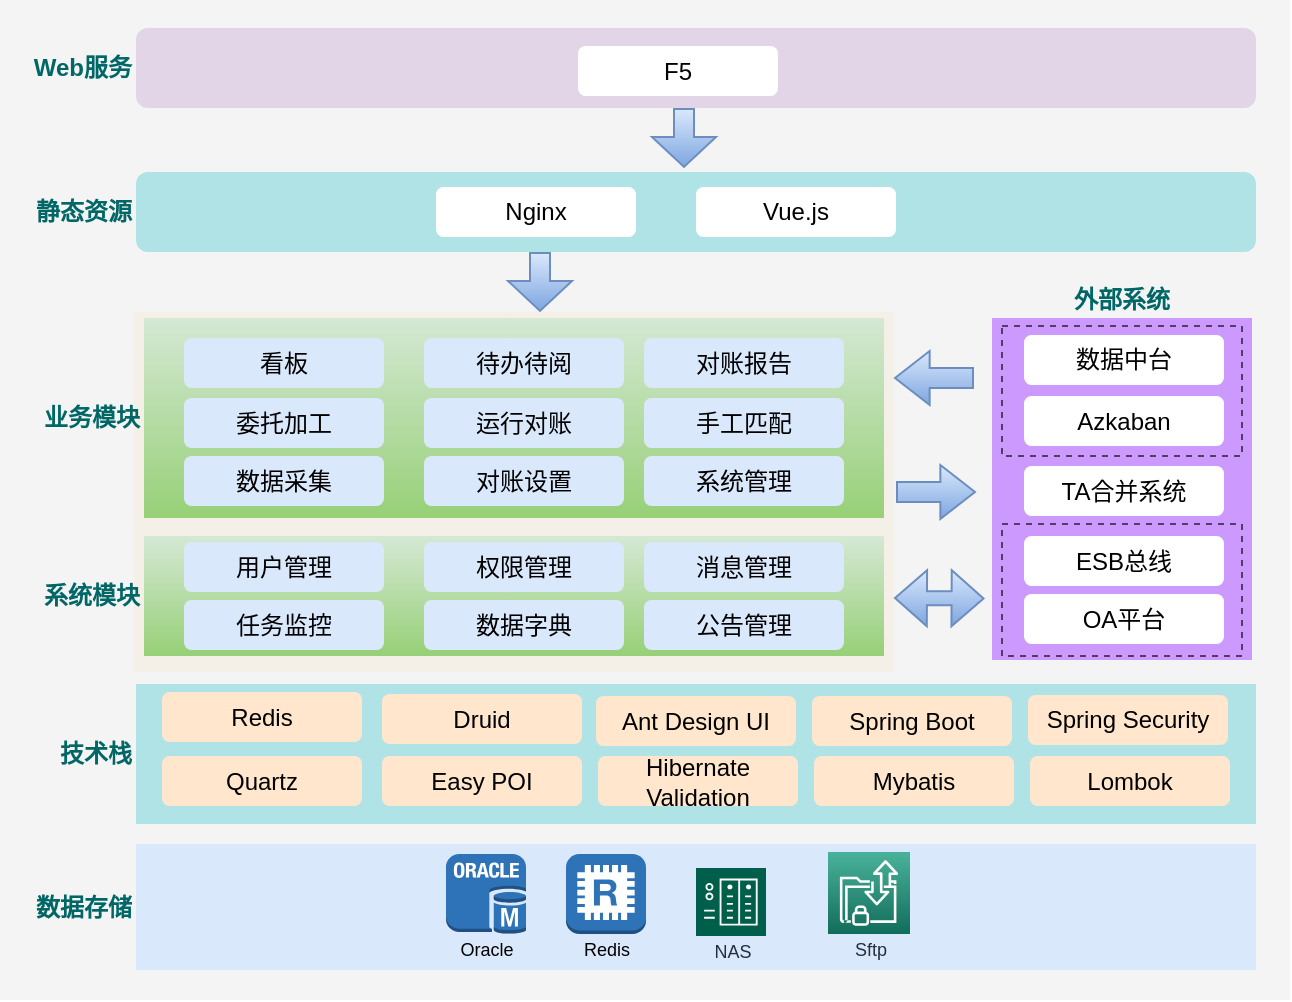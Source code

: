 <mxfile version="16.0.0" type="github"><diagram id="d1ab7348-05c3-a1e3-ca4d-12c340fd6b49" name="Page-1"><mxGraphModel dx="611" dy="362" grid="1" gridSize="10" guides="1" tooltips="1" connect="1" arrows="1" fold="1" page="1" pageScale="1" pageWidth="1169" pageHeight="827" background="none" math="0" shadow="0"><root><mxCell id="0"/><mxCell id="1" parent="0"/><mxCell id="Q4__8Oo_zB_OA-a2hYX1-477" value="" style="rounded=0;whiteSpace=wrap;html=1;dashed=1;labelBackgroundColor=none;labelBorderColor=none;strokeWidth=1;opacity=60;fillColor=#fff2cc;strokeColor=none;" vertex="1" parent="1"><mxGeometry x="99" y="206" width="380" height="180" as="geometry"/></mxCell><mxCell id="Q4__8Oo_zB_OA-a2hYX1-476" value="" style="rounded=0;arcSize=10;strokeWidth=2;labelBackgroundColor=none;labelBorderColor=none;fontSize=9;opacity=60;html=1;strokeColor=none;fillColor=#EDEDED;" vertex="1" parent="1"><mxGeometry x="32" y="50" width="645" height="500" as="geometry"/></mxCell><mxCell id="Q4__8Oo_zB_OA-a2hYX1-412" value="Web服务" style="rounded=1;whiteSpace=wrap;html=1;fillColor=#e1d5e7;strokeColor=none;align=right;fontStyle=1;labelPosition=left;verticalLabelPosition=middle;verticalAlign=middle;fontColor=#006666;" vertex="1" parent="1"><mxGeometry x="100" y="64" width="560" height="40" as="geometry"/></mxCell><mxCell id="Q4__8Oo_zB_OA-a2hYX1-413" value="静态资源" style="rounded=1;whiteSpace=wrap;html=1;fillColor=#b0e3e6;strokeColor=none;align=right;fontStyle=1;labelPosition=left;verticalLabelPosition=middle;verticalAlign=middle;fontColor=#006666;" vertex="1" parent="1"><mxGeometry x="100" y="136" width="560" height="40" as="geometry"/></mxCell><mxCell id="Q4__8Oo_zB_OA-a2hYX1-415" value="F5" style="rounded=1;whiteSpace=wrap;html=1;strokeColor=none;" vertex="1" parent="1"><mxGeometry x="321" y="73" width="100" height="25" as="geometry"/></mxCell><mxCell id="Q4__8Oo_zB_OA-a2hYX1-416" value="Nginx" style="rounded=1;whiteSpace=wrap;html=1;strokeColor=none;" vertex="1" parent="1"><mxGeometry x="250" y="143.5" width="100" height="25" as="geometry"/></mxCell><mxCell id="Q4__8Oo_zB_OA-a2hYX1-417" value="Vue.js" style="rounded=1;whiteSpace=wrap;html=1;strokeColor=none;" vertex="1" parent="1"><mxGeometry x="380" y="143.5" width="100" height="25" as="geometry"/></mxCell><mxCell id="Q4__8Oo_zB_OA-a2hYX1-418" value="业务模块" style="rounded=0;whiteSpace=wrap;html=1;fillColor=#d5e8d4;strokeColor=none;align=right;fontStyle=1;labelPosition=left;verticalLabelPosition=middle;verticalAlign=middle;gradientColor=#97d077;fontColor=#006666;" vertex="1" parent="1"><mxGeometry x="104" y="209" width="370" height="100" as="geometry"/></mxCell><mxCell id="Q4__8Oo_zB_OA-a2hYX1-419" value="看板" style="rounded=1;whiteSpace=wrap;html=1;fillColor=#dae8fc;strokeColor=none;" vertex="1" parent="1"><mxGeometry x="124" y="219" width="100" height="25" as="geometry"/></mxCell><mxCell id="Q4__8Oo_zB_OA-a2hYX1-420" value="待办待阅" style="rounded=1;whiteSpace=wrap;html=1;fillColor=#dae8fc;strokeColor=none;" vertex="1" parent="1"><mxGeometry x="244" y="219" width="100" height="25" as="geometry"/></mxCell><mxCell id="Q4__8Oo_zB_OA-a2hYX1-421" value="对账报告" style="rounded=1;whiteSpace=wrap;html=1;fillColor=#dae8fc;strokeColor=none;" vertex="1" parent="1"><mxGeometry x="354" y="219" width="100" height="25" as="geometry"/></mxCell><mxCell id="Q4__8Oo_zB_OA-a2hYX1-422" value="委托加工" style="rounded=1;whiteSpace=wrap;html=1;fillColor=#dae8fc;strokeColor=none;" vertex="1" parent="1"><mxGeometry x="124" y="249" width="100" height="25" as="geometry"/></mxCell><mxCell id="Q4__8Oo_zB_OA-a2hYX1-423" value="运行对账" style="rounded=1;whiteSpace=wrap;html=1;fillColor=#dae8fc;strokeColor=none;" vertex="1" parent="1"><mxGeometry x="244" y="249" width="100" height="25" as="geometry"/></mxCell><mxCell id="Q4__8Oo_zB_OA-a2hYX1-424" value="手工匹配" style="rounded=1;whiteSpace=wrap;html=1;strokeColor=none;fillColor=#dae8fc;" vertex="1" parent="1"><mxGeometry x="354" y="249" width="100" height="25" as="geometry"/></mxCell><mxCell id="Q4__8Oo_zB_OA-a2hYX1-425" value="数据采集" style="rounded=1;whiteSpace=wrap;html=1;fillColor=#dae8fc;strokeColor=none;" vertex="1" parent="1"><mxGeometry x="124" y="278" width="100" height="25" as="geometry"/></mxCell><mxCell id="Q4__8Oo_zB_OA-a2hYX1-426" value="对账设置" style="rounded=1;whiteSpace=wrap;html=1;fillColor=#dae8fc;strokeColor=none;" vertex="1" parent="1"><mxGeometry x="244" y="278" width="100" height="25" as="geometry"/></mxCell><mxCell id="Q4__8Oo_zB_OA-a2hYX1-427" value="系统管理" style="rounded=1;whiteSpace=wrap;html=1;fillColor=#dae8fc;strokeColor=none;" vertex="1" parent="1"><mxGeometry x="354" y="278" width="100" height="25" as="geometry"/></mxCell><mxCell id="Q4__8Oo_zB_OA-a2hYX1-428" value="系统模块" style="rounded=0;whiteSpace=wrap;html=1;fillColor=#d5e8d4;strokeColor=none;align=right;fontStyle=1;labelPosition=left;verticalLabelPosition=middle;verticalAlign=middle;gradientColor=#97d077;fontColor=#006666;" vertex="1" parent="1"><mxGeometry x="104" y="318" width="370" height="60" as="geometry"/></mxCell><mxCell id="Q4__8Oo_zB_OA-a2hYX1-429" value="技术栈" style="rounded=0;whiteSpace=wrap;html=1;fillColor=#b0e3e6;strokeColor=none;align=right;fontStyle=1;labelPosition=left;verticalLabelPosition=middle;verticalAlign=middle;fontColor=#006666;" vertex="1" parent="1"><mxGeometry x="100" y="392" width="560" height="70" as="geometry"/></mxCell><mxCell id="Q4__8Oo_zB_OA-a2hYX1-431" value="用户管理" style="rounded=1;whiteSpace=wrap;html=1;strokeColor=none;fillColor=#dae8fc;" vertex="1" parent="1"><mxGeometry x="124" y="321" width="100" height="25" as="geometry"/></mxCell><mxCell id="Q4__8Oo_zB_OA-a2hYX1-432" value="权限管理" style="rounded=1;whiteSpace=wrap;html=1;strokeColor=none;fillColor=#dae8fc;" vertex="1" parent="1"><mxGeometry x="244" y="321" width="100" height="25" as="geometry"/></mxCell><mxCell id="Q4__8Oo_zB_OA-a2hYX1-433" value="消息管理" style="rounded=1;whiteSpace=wrap;html=1;strokeColor=none;fillColor=#dae8fc;" vertex="1" parent="1"><mxGeometry x="354" y="321" width="100" height="25" as="geometry"/></mxCell><mxCell id="Q4__8Oo_zB_OA-a2hYX1-434" value="任务监控" style="rounded=1;whiteSpace=wrap;html=1;strokeColor=none;fillColor=#dae8fc;" vertex="1" parent="1"><mxGeometry x="124" y="350" width="100" height="25" as="geometry"/></mxCell><mxCell id="Q4__8Oo_zB_OA-a2hYX1-435" value="数据字典" style="rounded=1;whiteSpace=wrap;html=1;strokeColor=none;fillColor=#dae8fc;" vertex="1" parent="1"><mxGeometry x="244" y="350" width="100" height="25" as="geometry"/></mxCell><mxCell id="Q4__8Oo_zB_OA-a2hYX1-436" value="公告管理" style="rounded=1;whiteSpace=wrap;html=1;strokeColor=none;fillColor=#dae8fc;" vertex="1" parent="1"><mxGeometry x="354" y="350" width="100" height="25" as="geometry"/></mxCell><mxCell id="Q4__8Oo_zB_OA-a2hYX1-437" value="Spring Boot" style="rounded=1;whiteSpace=wrap;html=1;fillColor=#ffe6cc;strokeColor=none;" vertex="1" parent="1"><mxGeometry x="438" y="398" width="100" height="25" as="geometry"/></mxCell><mxCell id="Q4__8Oo_zB_OA-a2hYX1-438" value="Spring Security" style="rounded=1;whiteSpace=wrap;html=1;fillColor=#ffe6cc;strokeColor=none;" vertex="1" parent="1"><mxGeometry x="546" y="397.5" width="100" height="25" as="geometry"/></mxCell><mxCell id="Q4__8Oo_zB_OA-a2hYX1-439" value="Mybatis" style="rounded=1;whiteSpace=wrap;html=1;fillColor=#ffe6cc;strokeColor=none;" vertex="1" parent="1"><mxGeometry x="439" y="428" width="100" height="25" as="geometry"/></mxCell><mxCell id="Q4__8Oo_zB_OA-a2hYX1-440" value="Redis" style="rounded=1;whiteSpace=wrap;html=1;fillColor=#ffe6cc;strokeColor=none;" vertex="1" parent="1"><mxGeometry x="113" y="396" width="100" height="25" as="geometry"/></mxCell><mxCell id="Q4__8Oo_zB_OA-a2hYX1-441" value="Druid" style="rounded=1;whiteSpace=wrap;html=1;fillColor=#ffe6cc;strokeColor=none;" vertex="1" parent="1"><mxGeometry x="223" y="397" width="100" height="25" as="geometry"/></mxCell><mxCell id="Q4__8Oo_zB_OA-a2hYX1-442" value="Quartz" style="rounded=1;whiteSpace=wrap;html=1;fillColor=#ffe6cc;strokeColor=none;" vertex="1" parent="1"><mxGeometry x="113" y="428" width="100" height="25" as="geometry"/></mxCell><mxCell id="Q4__8Oo_zB_OA-a2hYX1-443" value="Ant Design UI" style="rounded=1;whiteSpace=wrap;html=1;fillColor=#ffe6cc;strokeColor=none;" vertex="1" parent="1"><mxGeometry x="330" y="398" width="100" height="25" as="geometry"/></mxCell><mxCell id="Q4__8Oo_zB_OA-a2hYX1-444" value="Hibernate Validation" style="rounded=1;whiteSpace=wrap;html=1;fillColor=#ffe6cc;strokeColor=none;" vertex="1" parent="1"><mxGeometry x="331" y="428" width="100" height="25" as="geometry"/></mxCell><mxCell id="Q4__8Oo_zB_OA-a2hYX1-445" value="Easy POI" style="rounded=1;whiteSpace=wrap;html=1;fillColor=#ffe6cc;strokeColor=none;" vertex="1" parent="1"><mxGeometry x="223" y="428" width="100" height="25" as="geometry"/></mxCell><mxCell id="Q4__8Oo_zB_OA-a2hYX1-446" style="edgeStyle=orthogonalEdgeStyle;rounded=0;orthogonalLoop=1;jettySize=auto;html=1;exitX=0.5;exitY=1;exitDx=0;exitDy=0;" edge="1" parent="1" source="Q4__8Oo_zB_OA-a2hYX1-444" target="Q4__8Oo_zB_OA-a2hYX1-444"><mxGeometry relative="1" as="geometry"/></mxCell><mxCell id="Q4__8Oo_zB_OA-a2hYX1-447" value="数据存储" style="rounded=0;whiteSpace=wrap;html=1;fillColor=#dae8fc;strokeColor=none;align=right;fontStyle=1;labelPosition=left;verticalLabelPosition=middle;verticalAlign=middle;fontColor=#006666;" vertex="1" parent="1"><mxGeometry x="100" y="472" width="560" height="63" as="geometry"/></mxCell><mxCell id="Q4__8Oo_zB_OA-a2hYX1-449" value="Redis" style="outlineConnect=0;dashed=0;verticalLabelPosition=bottom;verticalAlign=top;align=center;shape=mxgraph.aws3.redis;fillColor=#2E73B8;gradientColor=none;rounded=0;fontSize=9;horizontal=1;spacing=1;html=1;spacingTop=-3;" vertex="1" parent="1"><mxGeometry x="315" y="477" width="40" height="40" as="geometry"/></mxCell><mxCell id="Q4__8Oo_zB_OA-a2hYX1-450" value="Oracle" style="outlineConnect=0;dashed=0;verticalLabelPosition=bottom;verticalAlign=top;align=center;shape=mxgraph.aws3.oracle_db_instance;fillColor=#2E73B8;gradientColor=none;rounded=0;fontSize=9;horizontal=1;spacing=1;html=1;spacingTop=-3;" vertex="1" parent="1"><mxGeometry x="255" y="477" width="40" height="40" as="geometry"/></mxCell><mxCell id="Q4__8Oo_zB_OA-a2hYX1-451" value="NAS" style="sketch=0;pointerEvents=1;shadow=0;dashed=0;strokeColor=none;fillColor=#005F4B;labelPosition=center;verticalLabelPosition=bottom;verticalAlign=top;align=center;outlineConnect=0;shape=mxgraph.veeam2.nas;rounded=0;fontColor=#232F3E;fontSize=9;horizontal=1;spacing=1;html=1;spacingTop=-3;" vertex="1" parent="1"><mxGeometry x="380" y="484" width="35" height="34" as="geometry"/></mxCell><mxCell id="Q4__8Oo_zB_OA-a2hYX1-452" value="Sftp" style="sketch=0;points=[[0,0,0],[0.25,0,0],[0.5,0,0],[0.75,0,0],[1,0,0],[0,1,0],[0.25,1,0],[0.5,1,0],[0.75,1,0],[1,1,0],[0,0.25,0],[0,0.5,0],[0,0.75,0],[1,0.25,0],[1,0.5,0],[1,0.75,0]];outlineConnect=0;fontColor=#232F3E;gradientColor=#4AB29A;gradientDirection=north;fillColor=#116D5B;strokeColor=#ffffff;dashed=0;verticalLabelPosition=bottom;verticalAlign=top;align=center;fontSize=9;fontStyle=0;aspect=fixed;shape=mxgraph.aws4.resourceIcon;resIcon=mxgraph.aws4.transfer_for_sftp;rounded=0;horizontal=1;spacing=1;html=1;spacingTop=-3;" vertex="1" parent="1"><mxGeometry x="446" y="476" width="41" height="41" as="geometry"/></mxCell><mxCell id="Q4__8Oo_zB_OA-a2hYX1-453" value="外部系统" style="rounded=0;whiteSpace=wrap;html=1;fillColor=#CC99FF;strokeColor=none;align=center;fontStyle=1;labelPosition=center;verticalLabelPosition=top;verticalAlign=bottom;fontColor=#006666;" vertex="1" parent="1"><mxGeometry x="528" y="209" width="130" height="171" as="geometry"/></mxCell><mxCell id="Q4__8Oo_zB_OA-a2hYX1-454" value="数据中台" style="rounded=1;whiteSpace=wrap;html=1;strokeColor=none;" vertex="1" parent="1"><mxGeometry x="544" y="217.5" width="100" height="25" as="geometry"/></mxCell><mxCell id="Q4__8Oo_zB_OA-a2hYX1-455" value="Azkaban" style="rounded=1;whiteSpace=wrap;html=1;strokeColor=none;" vertex="1" parent="1"><mxGeometry x="544" y="248" width="100" height="25" as="geometry"/></mxCell><mxCell id="Q4__8Oo_zB_OA-a2hYX1-456" value="TA合并系统" style="rounded=1;whiteSpace=wrap;html=1;strokeColor=none;" vertex="1" parent="1"><mxGeometry x="544" y="283" width="100" height="25" as="geometry"/></mxCell><mxCell id="Q4__8Oo_zB_OA-a2hYX1-458" value="OA平台" style="rounded=1;whiteSpace=wrap;html=1;strokeColor=none;" vertex="1" parent="1"><mxGeometry x="544" y="347" width="100" height="25" as="geometry"/></mxCell><mxCell id="Q4__8Oo_zB_OA-a2hYX1-464" value="" style="rounded=0;whiteSpace=wrap;html=1;dashed=1;labelBackgroundColor=none;labelBorderColor=none;fontColor=#006666;strokeWidth=1;fillColor=none;opacity=60;" vertex="1" parent="1"><mxGeometry x="533" y="213" width="120" height="65" as="geometry"/></mxCell><mxCell id="Q4__8Oo_zB_OA-a2hYX1-465" value="" style="rounded=0;whiteSpace=wrap;html=1;dashed=1;labelBackgroundColor=none;labelBorderColor=none;fontColor=#006666;strokeWidth=1;fillColor=none;opacity=60;" vertex="1" parent="1"><mxGeometry x="533" y="312" width="120" height="66" as="geometry"/></mxCell><mxCell id="Q4__8Oo_zB_OA-a2hYX1-466" value="ESB总线" style="rounded=1;whiteSpace=wrap;html=1;strokeColor=none;" vertex="1" parent="1"><mxGeometry x="544" y="318" width="100" height="25" as="geometry"/></mxCell><mxCell id="Q4__8Oo_zB_OA-a2hYX1-467" value="" style="shape=flexArrow;endArrow=classic;html=1;rounded=0;fontColor=#006666;endWidth=16;endSize=5.44;fillColor=#dae8fc;strokeColor=#6c8ebf;gradientColor=#7ea6e0;" edge="1" parent="1"><mxGeometry width="50" height="50" relative="1" as="geometry"><mxPoint x="519" y="239" as="sourcePoint"/><mxPoint x="479" y="239" as="targetPoint"/></mxGeometry></mxCell><mxCell id="Q4__8Oo_zB_OA-a2hYX1-468" value="" style="shape=flexArrow;endArrow=classic;html=1;rounded=0;fontColor=#006666;endWidth=16;endSize=5.44;fillColor=#dae8fc;strokeColor=#6c8ebf;gradientColor=#7ea6e0;" edge="1" parent="1"><mxGeometry width="50" height="50" relative="1" as="geometry"><mxPoint x="480" y="296" as="sourcePoint"/><mxPoint x="520" y="296" as="targetPoint"/></mxGeometry></mxCell><mxCell id="Q4__8Oo_zB_OA-a2hYX1-469" value="" style="shape=flexArrow;endArrow=classic;startArrow=classic;html=1;rounded=0;fontColor=#006666;entryX=-0.021;entryY=0.825;entryDx=0;entryDy=0;entryPerimeter=0;width=7;endSize=4.99;startSize=4.99;fillColor=#dae8fc;gradientColor=#7ea6e0;strokeColor=#6c8ebf;" edge="1" parent="1"><mxGeometry width="100" height="100" relative="1" as="geometry"><mxPoint x="479" y="349" as="sourcePoint"/><mxPoint x="524.27" y="349.25" as="targetPoint"/></mxGeometry></mxCell><mxCell id="Q4__8Oo_zB_OA-a2hYX1-470" value="" style="shape=flexArrow;endArrow=classic;html=1;rounded=0;fontColor=#006666;endWidth=21;endSize=4.67;fillColor=#dae8fc;strokeColor=#6c8ebf;gradientColor=#7ea6e0;" edge="1" parent="1"><mxGeometry width="50" height="50" relative="1" as="geometry"><mxPoint x="374" y="104" as="sourcePoint"/><mxPoint x="374" y="134" as="targetPoint"/></mxGeometry></mxCell><mxCell id="Q4__8Oo_zB_OA-a2hYX1-471" value="" style="shape=flexArrow;endArrow=classic;html=1;rounded=0;fontColor=#006666;endWidth=21;endSize=4.67;fillColor=#dae8fc;strokeColor=#6c8ebf;gradientColor=#7ea6e0;" edge="1" parent="1"><mxGeometry width="50" height="50" relative="1" as="geometry"><mxPoint x="302" y="176" as="sourcePoint"/><mxPoint x="302" y="206" as="targetPoint"/></mxGeometry></mxCell><mxCell id="Q4__8Oo_zB_OA-a2hYX1-474" value="Lombok" style="rounded=1;whiteSpace=wrap;html=1;fillColor=#ffe6cc;strokeColor=none;" vertex="1" parent="1"><mxGeometry x="547" y="428" width="100" height="25" as="geometry"/></mxCell></root></mxGraphModel></diagram></mxfile>